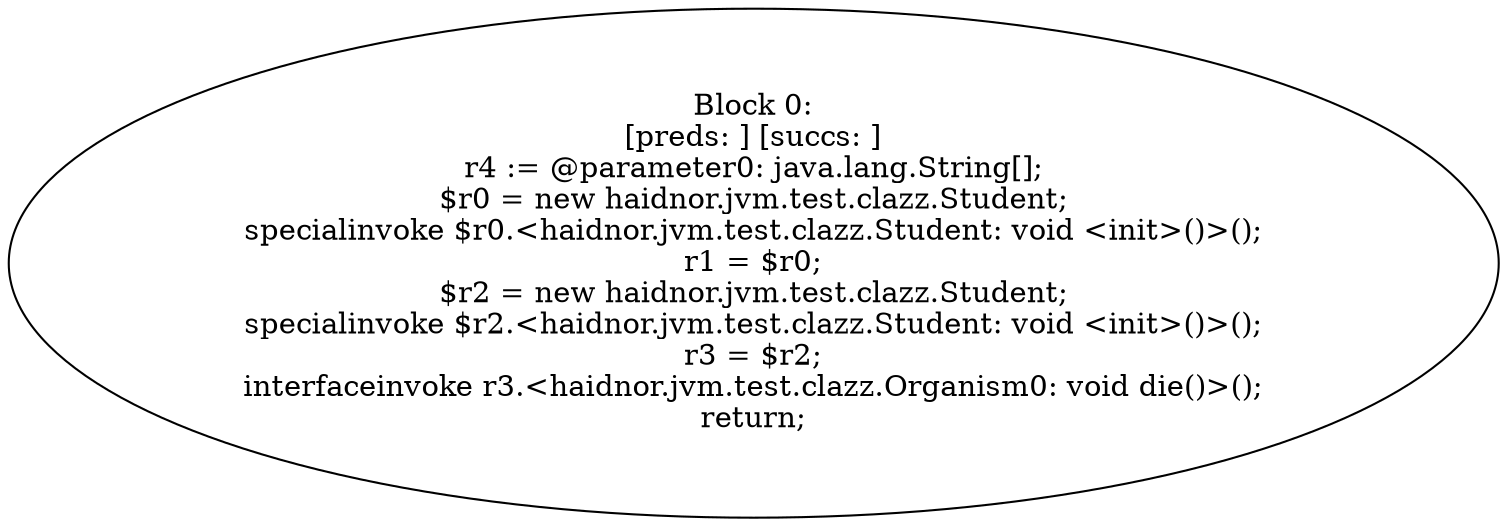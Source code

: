 digraph "unitGraph" {
    "Block 0:
[preds: ] [succs: ]
r4 := @parameter0: java.lang.String[];
$r0 = new haidnor.jvm.test.clazz.Student;
specialinvoke $r0.<haidnor.jvm.test.clazz.Student: void <init>()>();
r1 = $r0;
$r2 = new haidnor.jvm.test.clazz.Student;
specialinvoke $r2.<haidnor.jvm.test.clazz.Student: void <init>()>();
r3 = $r2;
interfaceinvoke r3.<haidnor.jvm.test.clazz.Organism0: void die()>();
return;
"
}
